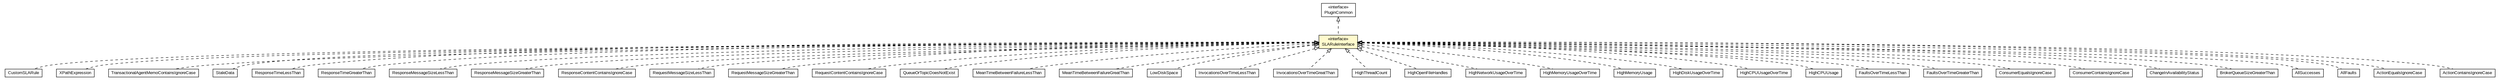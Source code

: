 #!/usr/local/bin/dot
#
# Class diagram 
# Generated by UMLGraph version R5_6-24-gf6e263 (http://www.umlgraph.org/)
#

digraph G {
	edge [fontname="arial",fontsize=10,labelfontname="arial",labelfontsize=10];
	node [fontname="arial",fontsize=10,shape=plaintext];
	nodesep=0.25;
	ranksep=0.5;
	// org.miloss.fgsms.plugins.CustomSLARule
	c1045045 [label=<<table title="org.miloss.fgsms.plugins.CustomSLARule" border="0" cellborder="1" cellspacing="0" cellpadding="2" port="p" href="../CustomSLARule.html">
		<tr><td><table border="0" cellspacing="0" cellpadding="1">
<tr><td align="center" balign="center"> CustomSLARule </td></tr>
		</table></td></tr>
		</table>>, URL="../CustomSLARule.html", fontname="arial", fontcolor="black", fontsize=10.0];
	// org.miloss.fgsms.plugins.PluginCommon
	c1045047 [label=<<table title="org.miloss.fgsms.plugins.PluginCommon" border="0" cellborder="1" cellspacing="0" cellpadding="2" port="p" href="../PluginCommon.html">
		<tr><td><table border="0" cellspacing="0" cellpadding="1">
<tr><td align="center" balign="center"> &#171;interface&#187; </td></tr>
<tr><td align="center" balign="center"> PluginCommon </td></tr>
		</table></td></tr>
		</table>>, URL="../PluginCommon.html", fontname="arial", fontcolor="black", fontsize=10.0];
	// org.miloss.fgsms.plugins.sla.SLARuleInterface
	c1045049 [label=<<table title="org.miloss.fgsms.plugins.sla.SLARuleInterface" border="0" cellborder="1" cellspacing="0" cellpadding="2" port="p" bgcolor="lemonChiffon" href="./SLARuleInterface.html">
		<tr><td><table border="0" cellspacing="0" cellpadding="1">
<tr><td align="center" balign="center"> &#171;interface&#187; </td></tr>
<tr><td align="center" balign="center"> SLARuleInterface </td></tr>
		</table></td></tr>
		</table>>, URL="./SLARuleInterface.html", fontname="arial", fontcolor="black", fontsize=10.0];
	// org.miloss.fgsms.sla.rules.XPathExpression
	c1045835 [label=<<table title="org.miloss.fgsms.sla.rules.XPathExpression" border="0" cellborder="1" cellspacing="0" cellpadding="2" port="p" href="../../sla/rules/XPathExpression.html">
		<tr><td><table border="0" cellspacing="0" cellpadding="1">
<tr><td align="center" balign="center"> XPathExpression </td></tr>
		</table></td></tr>
		</table>>, URL="../../sla/rules/XPathExpression.html", fontname="arial", fontcolor="black", fontsize=10.0];
	// org.miloss.fgsms.sla.rules.TransactionalAgentMemoContainsIgnoreCase
	c1045836 [label=<<table title="org.miloss.fgsms.sla.rules.TransactionalAgentMemoContainsIgnoreCase" border="0" cellborder="1" cellspacing="0" cellpadding="2" port="p" href="../../sla/rules/TransactionalAgentMemoContainsIgnoreCase.html">
		<tr><td><table border="0" cellspacing="0" cellpadding="1">
<tr><td align="center" balign="center"> TransactionalAgentMemoContainsIgnoreCase </td></tr>
		</table></td></tr>
		</table>>, URL="../../sla/rules/TransactionalAgentMemoContainsIgnoreCase.html", fontname="arial", fontcolor="black", fontsize=10.0];
	// org.miloss.fgsms.sla.rules.StaleData
	c1045837 [label=<<table title="org.miloss.fgsms.sla.rules.StaleData" border="0" cellborder="1" cellspacing="0" cellpadding="2" port="p" href="../../sla/rules/StaleData.html">
		<tr><td><table border="0" cellspacing="0" cellpadding="1">
<tr><td align="center" balign="center"> StaleData </td></tr>
		</table></td></tr>
		</table>>, URL="../../sla/rules/StaleData.html", fontname="arial", fontcolor="black", fontsize=10.0];
	// org.miloss.fgsms.sla.rules.ResponseTimeLessThan
	c1045838 [label=<<table title="org.miloss.fgsms.sla.rules.ResponseTimeLessThan" border="0" cellborder="1" cellspacing="0" cellpadding="2" port="p" href="../../sla/rules/ResponseTimeLessThan.html">
		<tr><td><table border="0" cellspacing="0" cellpadding="1">
<tr><td align="center" balign="center"> ResponseTimeLessThan </td></tr>
		</table></td></tr>
		</table>>, URL="../../sla/rules/ResponseTimeLessThan.html", fontname="arial", fontcolor="black", fontsize=10.0];
	// org.miloss.fgsms.sla.rules.ResponseTimeGreaterThan
	c1045839 [label=<<table title="org.miloss.fgsms.sla.rules.ResponseTimeGreaterThan" border="0" cellborder="1" cellspacing="0" cellpadding="2" port="p" href="../../sla/rules/ResponseTimeGreaterThan.html">
		<tr><td><table border="0" cellspacing="0" cellpadding="1">
<tr><td align="center" balign="center"> ResponseTimeGreaterThan </td></tr>
		</table></td></tr>
		</table>>, URL="../../sla/rules/ResponseTimeGreaterThan.html", fontname="arial", fontcolor="black", fontsize=10.0];
	// org.miloss.fgsms.sla.rules.ResponseMessageSizeLessThan
	c1045840 [label=<<table title="org.miloss.fgsms.sla.rules.ResponseMessageSizeLessThan" border="0" cellborder="1" cellspacing="0" cellpadding="2" port="p" href="../../sla/rules/ResponseMessageSizeLessThan.html">
		<tr><td><table border="0" cellspacing="0" cellpadding="1">
<tr><td align="center" balign="center"> ResponseMessageSizeLessThan </td></tr>
		</table></td></tr>
		</table>>, URL="../../sla/rules/ResponseMessageSizeLessThan.html", fontname="arial", fontcolor="black", fontsize=10.0];
	// org.miloss.fgsms.sla.rules.ResponseMessageSizeGreaterThan
	c1045841 [label=<<table title="org.miloss.fgsms.sla.rules.ResponseMessageSizeGreaterThan" border="0" cellborder="1" cellspacing="0" cellpadding="2" port="p" href="../../sla/rules/ResponseMessageSizeGreaterThan.html">
		<tr><td><table border="0" cellspacing="0" cellpadding="1">
<tr><td align="center" balign="center"> ResponseMessageSizeGreaterThan </td></tr>
		</table></td></tr>
		</table>>, URL="../../sla/rules/ResponseMessageSizeGreaterThan.html", fontname="arial", fontcolor="black", fontsize=10.0];
	// org.miloss.fgsms.sla.rules.ResponseContentContainsIgnoreCase
	c1045842 [label=<<table title="org.miloss.fgsms.sla.rules.ResponseContentContainsIgnoreCase" border="0" cellborder="1" cellspacing="0" cellpadding="2" port="p" href="../../sla/rules/ResponseContentContainsIgnoreCase.html">
		<tr><td><table border="0" cellspacing="0" cellpadding="1">
<tr><td align="center" balign="center"> ResponseContentContainsIgnoreCase </td></tr>
		</table></td></tr>
		</table>>, URL="../../sla/rules/ResponseContentContainsIgnoreCase.html", fontname="arial", fontcolor="black", fontsize=10.0];
	// org.miloss.fgsms.sla.rules.RequestMessageSizeLessThan
	c1045843 [label=<<table title="org.miloss.fgsms.sla.rules.RequestMessageSizeLessThan" border="0" cellborder="1" cellspacing="0" cellpadding="2" port="p" href="../../sla/rules/RequestMessageSizeLessThan.html">
		<tr><td><table border="0" cellspacing="0" cellpadding="1">
<tr><td align="center" balign="center"> RequestMessageSizeLessThan </td></tr>
		</table></td></tr>
		</table>>, URL="../../sla/rules/RequestMessageSizeLessThan.html", fontname="arial", fontcolor="black", fontsize=10.0];
	// org.miloss.fgsms.sla.rules.RequestMessageSizeGreaterThan
	c1045844 [label=<<table title="org.miloss.fgsms.sla.rules.RequestMessageSizeGreaterThan" border="0" cellborder="1" cellspacing="0" cellpadding="2" port="p" href="../../sla/rules/RequestMessageSizeGreaterThan.html">
		<tr><td><table border="0" cellspacing="0" cellpadding="1">
<tr><td align="center" balign="center"> RequestMessageSizeGreaterThan </td></tr>
		</table></td></tr>
		</table>>, URL="../../sla/rules/RequestMessageSizeGreaterThan.html", fontname="arial", fontcolor="black", fontsize=10.0];
	// org.miloss.fgsms.sla.rules.RequestContentContainsIgnoreCase
	c1045845 [label=<<table title="org.miloss.fgsms.sla.rules.RequestContentContainsIgnoreCase" border="0" cellborder="1" cellspacing="0" cellpadding="2" port="p" href="../../sla/rules/RequestContentContainsIgnoreCase.html">
		<tr><td><table border="0" cellspacing="0" cellpadding="1">
<tr><td align="center" balign="center"> RequestContentContainsIgnoreCase </td></tr>
		</table></td></tr>
		</table>>, URL="../../sla/rules/RequestContentContainsIgnoreCase.html", fontname="arial", fontcolor="black", fontsize=10.0];
	// org.miloss.fgsms.sla.rules.QueueOrTopicDoesNotExist
	c1045846 [label=<<table title="org.miloss.fgsms.sla.rules.QueueOrTopicDoesNotExist" border="0" cellborder="1" cellspacing="0" cellpadding="2" port="p" href="../../sla/rules/QueueOrTopicDoesNotExist.html">
		<tr><td><table border="0" cellspacing="0" cellpadding="1">
<tr><td align="center" balign="center"> QueueOrTopicDoesNotExist </td></tr>
		</table></td></tr>
		</table>>, URL="../../sla/rules/QueueOrTopicDoesNotExist.html", fontname="arial", fontcolor="black", fontsize=10.0];
	// org.miloss.fgsms.sla.rules.MeanTimeBetweenFailureLessThan
	c1045847 [label=<<table title="org.miloss.fgsms.sla.rules.MeanTimeBetweenFailureLessThan" border="0" cellborder="1" cellspacing="0" cellpadding="2" port="p" href="../../sla/rules/MeanTimeBetweenFailureLessThan.html">
		<tr><td><table border="0" cellspacing="0" cellpadding="1">
<tr><td align="center" balign="center"> MeanTimeBetweenFailureLessThan </td></tr>
		</table></td></tr>
		</table>>, URL="../../sla/rules/MeanTimeBetweenFailureLessThan.html", fontname="arial", fontcolor="black", fontsize=10.0];
	// org.miloss.fgsms.sla.rules.MeanTimeBetweenFailureGreatThan
	c1045848 [label=<<table title="org.miloss.fgsms.sla.rules.MeanTimeBetweenFailureGreatThan" border="0" cellborder="1" cellspacing="0" cellpadding="2" port="p" href="../../sla/rules/MeanTimeBetweenFailureGreatThan.html">
		<tr><td><table border="0" cellspacing="0" cellpadding="1">
<tr><td align="center" balign="center"> MeanTimeBetweenFailureGreatThan </td></tr>
		</table></td></tr>
		</table>>, URL="../../sla/rules/MeanTimeBetweenFailureGreatThan.html", fontname="arial", fontcolor="black", fontsize=10.0];
	// org.miloss.fgsms.sla.rules.LowDiskSpace
	c1045849 [label=<<table title="org.miloss.fgsms.sla.rules.LowDiskSpace" border="0" cellborder="1" cellspacing="0" cellpadding="2" port="p" href="../../sla/rules/LowDiskSpace.html">
		<tr><td><table border="0" cellspacing="0" cellpadding="1">
<tr><td align="center" balign="center"> LowDiskSpace </td></tr>
		</table></td></tr>
		</table>>, URL="../../sla/rules/LowDiskSpace.html", fontname="arial", fontcolor="black", fontsize=10.0];
	// org.miloss.fgsms.sla.rules.InvocationsOverTimeLessThan
	c1045850 [label=<<table title="org.miloss.fgsms.sla.rules.InvocationsOverTimeLessThan" border="0" cellborder="1" cellspacing="0" cellpadding="2" port="p" href="../../sla/rules/InvocationsOverTimeLessThan.html">
		<tr><td><table border="0" cellspacing="0" cellpadding="1">
<tr><td align="center" balign="center"> InvocationsOverTimeLessThan </td></tr>
		</table></td></tr>
		</table>>, URL="../../sla/rules/InvocationsOverTimeLessThan.html", fontname="arial", fontcolor="black", fontsize=10.0];
	// org.miloss.fgsms.sla.rules.InvocationsOverTimeGreatThan
	c1045851 [label=<<table title="org.miloss.fgsms.sla.rules.InvocationsOverTimeGreatThan" border="0" cellborder="1" cellspacing="0" cellpadding="2" port="p" href="../../sla/rules/InvocationsOverTimeGreatThan.html">
		<tr><td><table border="0" cellspacing="0" cellpadding="1">
<tr><td align="center" balign="center"> InvocationsOverTimeGreatThan </td></tr>
		</table></td></tr>
		</table>>, URL="../../sla/rules/InvocationsOverTimeGreatThan.html", fontname="arial", fontcolor="black", fontsize=10.0];
	// org.miloss.fgsms.sla.rules.HighThreadCount
	c1045852 [label=<<table title="org.miloss.fgsms.sla.rules.HighThreadCount" border="0" cellborder="1" cellspacing="0" cellpadding="2" port="p" href="../../sla/rules/HighThreadCount.html">
		<tr><td><table border="0" cellspacing="0" cellpadding="1">
<tr><td align="center" balign="center"> HighThreadCount </td></tr>
		</table></td></tr>
		</table>>, URL="../../sla/rules/HighThreadCount.html", fontname="arial", fontcolor="black", fontsize=10.0];
	// org.miloss.fgsms.sla.rules.HighOpenFileHandles
	c1045853 [label=<<table title="org.miloss.fgsms.sla.rules.HighOpenFileHandles" border="0" cellborder="1" cellspacing="0" cellpadding="2" port="p" href="../../sla/rules/HighOpenFileHandles.html">
		<tr><td><table border="0" cellspacing="0" cellpadding="1">
<tr><td align="center" balign="center"> HighOpenFileHandles </td></tr>
		</table></td></tr>
		</table>>, URL="../../sla/rules/HighOpenFileHandles.html", fontname="arial", fontcolor="black", fontsize=10.0];
	// org.miloss.fgsms.sla.rules.HighNetworkUsageOverTime
	c1045854 [label=<<table title="org.miloss.fgsms.sla.rules.HighNetworkUsageOverTime" border="0" cellborder="1" cellspacing="0" cellpadding="2" port="p" href="../../sla/rules/HighNetworkUsageOverTime.html">
		<tr><td><table border="0" cellspacing="0" cellpadding="1">
<tr><td align="center" balign="center"> HighNetworkUsageOverTime </td></tr>
		</table></td></tr>
		</table>>, URL="../../sla/rules/HighNetworkUsageOverTime.html", fontname="arial", fontcolor="black", fontsize=10.0];
	// org.miloss.fgsms.sla.rules.HighMemoryUsageOverTime
	c1045855 [label=<<table title="org.miloss.fgsms.sla.rules.HighMemoryUsageOverTime" border="0" cellborder="1" cellspacing="0" cellpadding="2" port="p" href="../../sla/rules/HighMemoryUsageOverTime.html">
		<tr><td><table border="0" cellspacing="0" cellpadding="1">
<tr><td align="center" balign="center"> HighMemoryUsageOverTime </td></tr>
		</table></td></tr>
		</table>>, URL="../../sla/rules/HighMemoryUsageOverTime.html", fontname="arial", fontcolor="black", fontsize=10.0];
	// org.miloss.fgsms.sla.rules.HighMemoryUsage
	c1045856 [label=<<table title="org.miloss.fgsms.sla.rules.HighMemoryUsage" border="0" cellborder="1" cellspacing="0" cellpadding="2" port="p" href="../../sla/rules/HighMemoryUsage.html">
		<tr><td><table border="0" cellspacing="0" cellpadding="1">
<tr><td align="center" balign="center"> HighMemoryUsage </td></tr>
		</table></td></tr>
		</table>>, URL="../../sla/rules/HighMemoryUsage.html", fontname="arial", fontcolor="black", fontsize=10.0];
	// org.miloss.fgsms.sla.rules.HighDiskUsageOverTime
	c1045857 [label=<<table title="org.miloss.fgsms.sla.rules.HighDiskUsageOverTime" border="0" cellborder="1" cellspacing="0" cellpadding="2" port="p" href="../../sla/rules/HighDiskUsageOverTime.html">
		<tr><td><table border="0" cellspacing="0" cellpadding="1">
<tr><td align="center" balign="center"> HighDiskUsageOverTime </td></tr>
		</table></td></tr>
		</table>>, URL="../../sla/rules/HighDiskUsageOverTime.html", fontname="arial", fontcolor="black", fontsize=10.0];
	// org.miloss.fgsms.sla.rules.HighCPUUsageOverTime
	c1045858 [label=<<table title="org.miloss.fgsms.sla.rules.HighCPUUsageOverTime" border="0" cellborder="1" cellspacing="0" cellpadding="2" port="p" href="../../sla/rules/HighCPUUsageOverTime.html">
		<tr><td><table border="0" cellspacing="0" cellpadding="1">
<tr><td align="center" balign="center"> HighCPUUsageOverTime </td></tr>
		</table></td></tr>
		</table>>, URL="../../sla/rules/HighCPUUsageOverTime.html", fontname="arial", fontcolor="black", fontsize=10.0];
	// org.miloss.fgsms.sla.rules.HighCPUUsage
	c1045859 [label=<<table title="org.miloss.fgsms.sla.rules.HighCPUUsage" border="0" cellborder="1" cellspacing="0" cellpadding="2" port="p" href="../../sla/rules/HighCPUUsage.html">
		<tr><td><table border="0" cellspacing="0" cellpadding="1">
<tr><td align="center" balign="center"> HighCPUUsage </td></tr>
		</table></td></tr>
		</table>>, URL="../../sla/rules/HighCPUUsage.html", fontname="arial", fontcolor="black", fontsize=10.0];
	// org.miloss.fgsms.sla.rules.FaultsOverTimeLessThan
	c1045860 [label=<<table title="org.miloss.fgsms.sla.rules.FaultsOverTimeLessThan" border="0" cellborder="1" cellspacing="0" cellpadding="2" port="p" href="../../sla/rules/FaultsOverTimeLessThan.html">
		<tr><td><table border="0" cellspacing="0" cellpadding="1">
<tr><td align="center" balign="center"> FaultsOverTimeLessThan </td></tr>
		</table></td></tr>
		</table>>, URL="../../sla/rules/FaultsOverTimeLessThan.html", fontname="arial", fontcolor="black", fontsize=10.0];
	// org.miloss.fgsms.sla.rules.FaultsOverTimeGreaterThan
	c1045861 [label=<<table title="org.miloss.fgsms.sla.rules.FaultsOverTimeGreaterThan" border="0" cellborder="1" cellspacing="0" cellpadding="2" port="p" href="../../sla/rules/FaultsOverTimeGreaterThan.html">
		<tr><td><table border="0" cellspacing="0" cellpadding="1">
<tr><td align="center" balign="center"> FaultsOverTimeGreaterThan </td></tr>
		</table></td></tr>
		</table>>, URL="../../sla/rules/FaultsOverTimeGreaterThan.html", fontname="arial", fontcolor="black", fontsize=10.0];
	// org.miloss.fgsms.sla.rules.ConsumerEqualsIgnoreCase
	c1045862 [label=<<table title="org.miloss.fgsms.sla.rules.ConsumerEqualsIgnoreCase" border="0" cellborder="1" cellspacing="0" cellpadding="2" port="p" href="../../sla/rules/ConsumerEqualsIgnoreCase.html">
		<tr><td><table border="0" cellspacing="0" cellpadding="1">
<tr><td align="center" balign="center"> ConsumerEqualsIgnoreCase </td></tr>
		</table></td></tr>
		</table>>, URL="../../sla/rules/ConsumerEqualsIgnoreCase.html", fontname="arial", fontcolor="black", fontsize=10.0];
	// org.miloss.fgsms.sla.rules.ConsumerContainsIgnoreCase
	c1045863 [label=<<table title="org.miloss.fgsms.sla.rules.ConsumerContainsIgnoreCase" border="0" cellborder="1" cellspacing="0" cellpadding="2" port="p" href="../../sla/rules/ConsumerContainsIgnoreCase.html">
		<tr><td><table border="0" cellspacing="0" cellpadding="1">
<tr><td align="center" balign="center"> ConsumerContainsIgnoreCase </td></tr>
		</table></td></tr>
		</table>>, URL="../../sla/rules/ConsumerContainsIgnoreCase.html", fontname="arial", fontcolor="black", fontsize=10.0];
	// org.miloss.fgsms.sla.rules.ChangeInAvailabilityStatus
	c1045864 [label=<<table title="org.miloss.fgsms.sla.rules.ChangeInAvailabilityStatus" border="0" cellborder="1" cellspacing="0" cellpadding="2" port="p" href="../../sla/rules/ChangeInAvailabilityStatus.html">
		<tr><td><table border="0" cellspacing="0" cellpadding="1">
<tr><td align="center" balign="center"> ChangeInAvailabilityStatus </td></tr>
		</table></td></tr>
		</table>>, URL="../../sla/rules/ChangeInAvailabilityStatus.html", fontname="arial", fontcolor="black", fontsize=10.0];
	// org.miloss.fgsms.sla.rules.BrokerQueueSizeGreaterThan
	c1045865 [label=<<table title="org.miloss.fgsms.sla.rules.BrokerQueueSizeGreaterThan" border="0" cellborder="1" cellspacing="0" cellpadding="2" port="p" href="../../sla/rules/BrokerQueueSizeGreaterThan.html">
		<tr><td><table border="0" cellspacing="0" cellpadding="1">
<tr><td align="center" balign="center"> BrokerQueueSizeGreaterThan </td></tr>
		</table></td></tr>
		</table>>, URL="../../sla/rules/BrokerQueueSizeGreaterThan.html", fontname="arial", fontcolor="black", fontsize=10.0];
	// org.miloss.fgsms.sla.rules.AllSuccesses
	c1045866 [label=<<table title="org.miloss.fgsms.sla.rules.AllSuccesses" border="0" cellborder="1" cellspacing="0" cellpadding="2" port="p" href="../../sla/rules/AllSuccesses.html">
		<tr><td><table border="0" cellspacing="0" cellpadding="1">
<tr><td align="center" balign="center"> AllSuccesses </td></tr>
		</table></td></tr>
		</table>>, URL="../../sla/rules/AllSuccesses.html", fontname="arial", fontcolor="black", fontsize=10.0];
	// org.miloss.fgsms.sla.rules.AllFaults
	c1045867 [label=<<table title="org.miloss.fgsms.sla.rules.AllFaults" border="0" cellborder="1" cellspacing="0" cellpadding="2" port="p" href="../../sla/rules/AllFaults.html">
		<tr><td><table border="0" cellspacing="0" cellpadding="1">
<tr><td align="center" balign="center"> AllFaults </td></tr>
		</table></td></tr>
		</table>>, URL="../../sla/rules/AllFaults.html", fontname="arial", fontcolor="black", fontsize=10.0];
	// org.miloss.fgsms.sla.rules.ActionEqualsIgnoreCase
	c1045868 [label=<<table title="org.miloss.fgsms.sla.rules.ActionEqualsIgnoreCase" border="0" cellborder="1" cellspacing="0" cellpadding="2" port="p" href="../../sla/rules/ActionEqualsIgnoreCase.html">
		<tr><td><table border="0" cellspacing="0" cellpadding="1">
<tr><td align="center" balign="center"> ActionEqualsIgnoreCase </td></tr>
		</table></td></tr>
		</table>>, URL="../../sla/rules/ActionEqualsIgnoreCase.html", fontname="arial", fontcolor="black", fontsize=10.0];
	// org.miloss.fgsms.sla.rules.ActionContainsIgnoreCase
	c1045869 [label=<<table title="org.miloss.fgsms.sla.rules.ActionContainsIgnoreCase" border="0" cellborder="1" cellspacing="0" cellpadding="2" port="p" href="../../sla/rules/ActionContainsIgnoreCase.html">
		<tr><td><table border="0" cellspacing="0" cellpadding="1">
<tr><td align="center" balign="center"> ActionContainsIgnoreCase </td></tr>
		</table></td></tr>
		</table>>, URL="../../sla/rules/ActionContainsIgnoreCase.html", fontname="arial", fontcolor="black", fontsize=10.0];
	//org.miloss.fgsms.plugins.CustomSLARule implements org.miloss.fgsms.plugins.sla.SLARuleInterface
	c1045049:p -> c1045045:p [dir=back,arrowtail=empty,style=dashed];
	//org.miloss.fgsms.plugins.sla.SLARuleInterface implements org.miloss.fgsms.plugins.PluginCommon
	c1045047:p -> c1045049:p [dir=back,arrowtail=empty,style=dashed];
	//org.miloss.fgsms.sla.rules.XPathExpression implements org.miloss.fgsms.plugins.sla.SLARuleInterface
	c1045049:p -> c1045835:p [dir=back,arrowtail=empty,style=dashed];
	//org.miloss.fgsms.sla.rules.TransactionalAgentMemoContainsIgnoreCase implements org.miloss.fgsms.plugins.sla.SLARuleInterface
	c1045049:p -> c1045836:p [dir=back,arrowtail=empty,style=dashed];
	//org.miloss.fgsms.sla.rules.StaleData implements org.miloss.fgsms.plugins.sla.SLARuleInterface
	c1045049:p -> c1045837:p [dir=back,arrowtail=empty,style=dashed];
	//org.miloss.fgsms.sla.rules.ResponseTimeLessThan implements org.miloss.fgsms.plugins.sla.SLARuleInterface
	c1045049:p -> c1045838:p [dir=back,arrowtail=empty,style=dashed];
	//org.miloss.fgsms.sla.rules.ResponseTimeGreaterThan implements org.miloss.fgsms.plugins.sla.SLARuleInterface
	c1045049:p -> c1045839:p [dir=back,arrowtail=empty,style=dashed];
	//org.miloss.fgsms.sla.rules.ResponseMessageSizeLessThan implements org.miloss.fgsms.plugins.sla.SLARuleInterface
	c1045049:p -> c1045840:p [dir=back,arrowtail=empty,style=dashed];
	//org.miloss.fgsms.sla.rules.ResponseMessageSizeGreaterThan implements org.miloss.fgsms.plugins.sla.SLARuleInterface
	c1045049:p -> c1045841:p [dir=back,arrowtail=empty,style=dashed];
	//org.miloss.fgsms.sla.rules.ResponseContentContainsIgnoreCase implements org.miloss.fgsms.plugins.sla.SLARuleInterface
	c1045049:p -> c1045842:p [dir=back,arrowtail=empty,style=dashed];
	//org.miloss.fgsms.sla.rules.RequestMessageSizeLessThan implements org.miloss.fgsms.plugins.sla.SLARuleInterface
	c1045049:p -> c1045843:p [dir=back,arrowtail=empty,style=dashed];
	//org.miloss.fgsms.sla.rules.RequestMessageSizeGreaterThan implements org.miloss.fgsms.plugins.sla.SLARuleInterface
	c1045049:p -> c1045844:p [dir=back,arrowtail=empty,style=dashed];
	//org.miloss.fgsms.sla.rules.RequestContentContainsIgnoreCase implements org.miloss.fgsms.plugins.sla.SLARuleInterface
	c1045049:p -> c1045845:p [dir=back,arrowtail=empty,style=dashed];
	//org.miloss.fgsms.sla.rules.QueueOrTopicDoesNotExist implements org.miloss.fgsms.plugins.sla.SLARuleInterface
	c1045049:p -> c1045846:p [dir=back,arrowtail=empty,style=dashed];
	//org.miloss.fgsms.sla.rules.MeanTimeBetweenFailureLessThan implements org.miloss.fgsms.plugins.sla.SLARuleInterface
	c1045049:p -> c1045847:p [dir=back,arrowtail=empty,style=dashed];
	//org.miloss.fgsms.sla.rules.MeanTimeBetweenFailureGreatThan implements org.miloss.fgsms.plugins.sla.SLARuleInterface
	c1045049:p -> c1045848:p [dir=back,arrowtail=empty,style=dashed];
	//org.miloss.fgsms.sla.rules.LowDiskSpace implements org.miloss.fgsms.plugins.sla.SLARuleInterface
	c1045049:p -> c1045849:p [dir=back,arrowtail=empty,style=dashed];
	//org.miloss.fgsms.sla.rules.InvocationsOverTimeLessThan implements org.miloss.fgsms.plugins.sla.SLARuleInterface
	c1045049:p -> c1045850:p [dir=back,arrowtail=empty,style=dashed];
	//org.miloss.fgsms.sla.rules.InvocationsOverTimeGreatThan implements org.miloss.fgsms.plugins.sla.SLARuleInterface
	c1045049:p -> c1045851:p [dir=back,arrowtail=empty,style=dashed];
	//org.miloss.fgsms.sla.rules.HighThreadCount implements org.miloss.fgsms.plugins.sla.SLARuleInterface
	c1045049:p -> c1045852:p [dir=back,arrowtail=empty,style=dashed];
	//org.miloss.fgsms.sla.rules.HighOpenFileHandles implements org.miloss.fgsms.plugins.sla.SLARuleInterface
	c1045049:p -> c1045853:p [dir=back,arrowtail=empty,style=dashed];
	//org.miloss.fgsms.sla.rules.HighNetworkUsageOverTime implements org.miloss.fgsms.plugins.sla.SLARuleInterface
	c1045049:p -> c1045854:p [dir=back,arrowtail=empty,style=dashed];
	//org.miloss.fgsms.sla.rules.HighMemoryUsageOverTime implements org.miloss.fgsms.plugins.sla.SLARuleInterface
	c1045049:p -> c1045855:p [dir=back,arrowtail=empty,style=dashed];
	//org.miloss.fgsms.sla.rules.HighMemoryUsage implements org.miloss.fgsms.plugins.sla.SLARuleInterface
	c1045049:p -> c1045856:p [dir=back,arrowtail=empty,style=dashed];
	//org.miloss.fgsms.sla.rules.HighDiskUsageOverTime implements org.miloss.fgsms.plugins.sla.SLARuleInterface
	c1045049:p -> c1045857:p [dir=back,arrowtail=empty,style=dashed];
	//org.miloss.fgsms.sla.rules.HighCPUUsageOverTime implements org.miloss.fgsms.plugins.sla.SLARuleInterface
	c1045049:p -> c1045858:p [dir=back,arrowtail=empty,style=dashed];
	//org.miloss.fgsms.sla.rules.HighCPUUsage implements org.miloss.fgsms.plugins.sla.SLARuleInterface
	c1045049:p -> c1045859:p [dir=back,arrowtail=empty,style=dashed];
	//org.miloss.fgsms.sla.rules.FaultsOverTimeLessThan implements org.miloss.fgsms.plugins.sla.SLARuleInterface
	c1045049:p -> c1045860:p [dir=back,arrowtail=empty,style=dashed];
	//org.miloss.fgsms.sla.rules.FaultsOverTimeGreaterThan implements org.miloss.fgsms.plugins.sla.SLARuleInterface
	c1045049:p -> c1045861:p [dir=back,arrowtail=empty,style=dashed];
	//org.miloss.fgsms.sla.rules.ConsumerEqualsIgnoreCase implements org.miloss.fgsms.plugins.sla.SLARuleInterface
	c1045049:p -> c1045862:p [dir=back,arrowtail=empty,style=dashed];
	//org.miloss.fgsms.sla.rules.ConsumerContainsIgnoreCase implements org.miloss.fgsms.plugins.sla.SLARuleInterface
	c1045049:p -> c1045863:p [dir=back,arrowtail=empty,style=dashed];
	//org.miloss.fgsms.sla.rules.ChangeInAvailabilityStatus implements org.miloss.fgsms.plugins.sla.SLARuleInterface
	c1045049:p -> c1045864:p [dir=back,arrowtail=empty,style=dashed];
	//org.miloss.fgsms.sla.rules.BrokerQueueSizeGreaterThan implements org.miloss.fgsms.plugins.sla.SLARuleInterface
	c1045049:p -> c1045865:p [dir=back,arrowtail=empty,style=dashed];
	//org.miloss.fgsms.sla.rules.AllSuccesses implements org.miloss.fgsms.plugins.sla.SLARuleInterface
	c1045049:p -> c1045866:p [dir=back,arrowtail=empty,style=dashed];
	//org.miloss.fgsms.sla.rules.AllFaults implements org.miloss.fgsms.plugins.sla.SLARuleInterface
	c1045049:p -> c1045867:p [dir=back,arrowtail=empty,style=dashed];
	//org.miloss.fgsms.sla.rules.ActionEqualsIgnoreCase implements org.miloss.fgsms.plugins.sla.SLARuleInterface
	c1045049:p -> c1045868:p [dir=back,arrowtail=empty,style=dashed];
	//org.miloss.fgsms.sla.rules.ActionContainsIgnoreCase implements org.miloss.fgsms.plugins.sla.SLARuleInterface
	c1045049:p -> c1045869:p [dir=back,arrowtail=empty,style=dashed];
}

